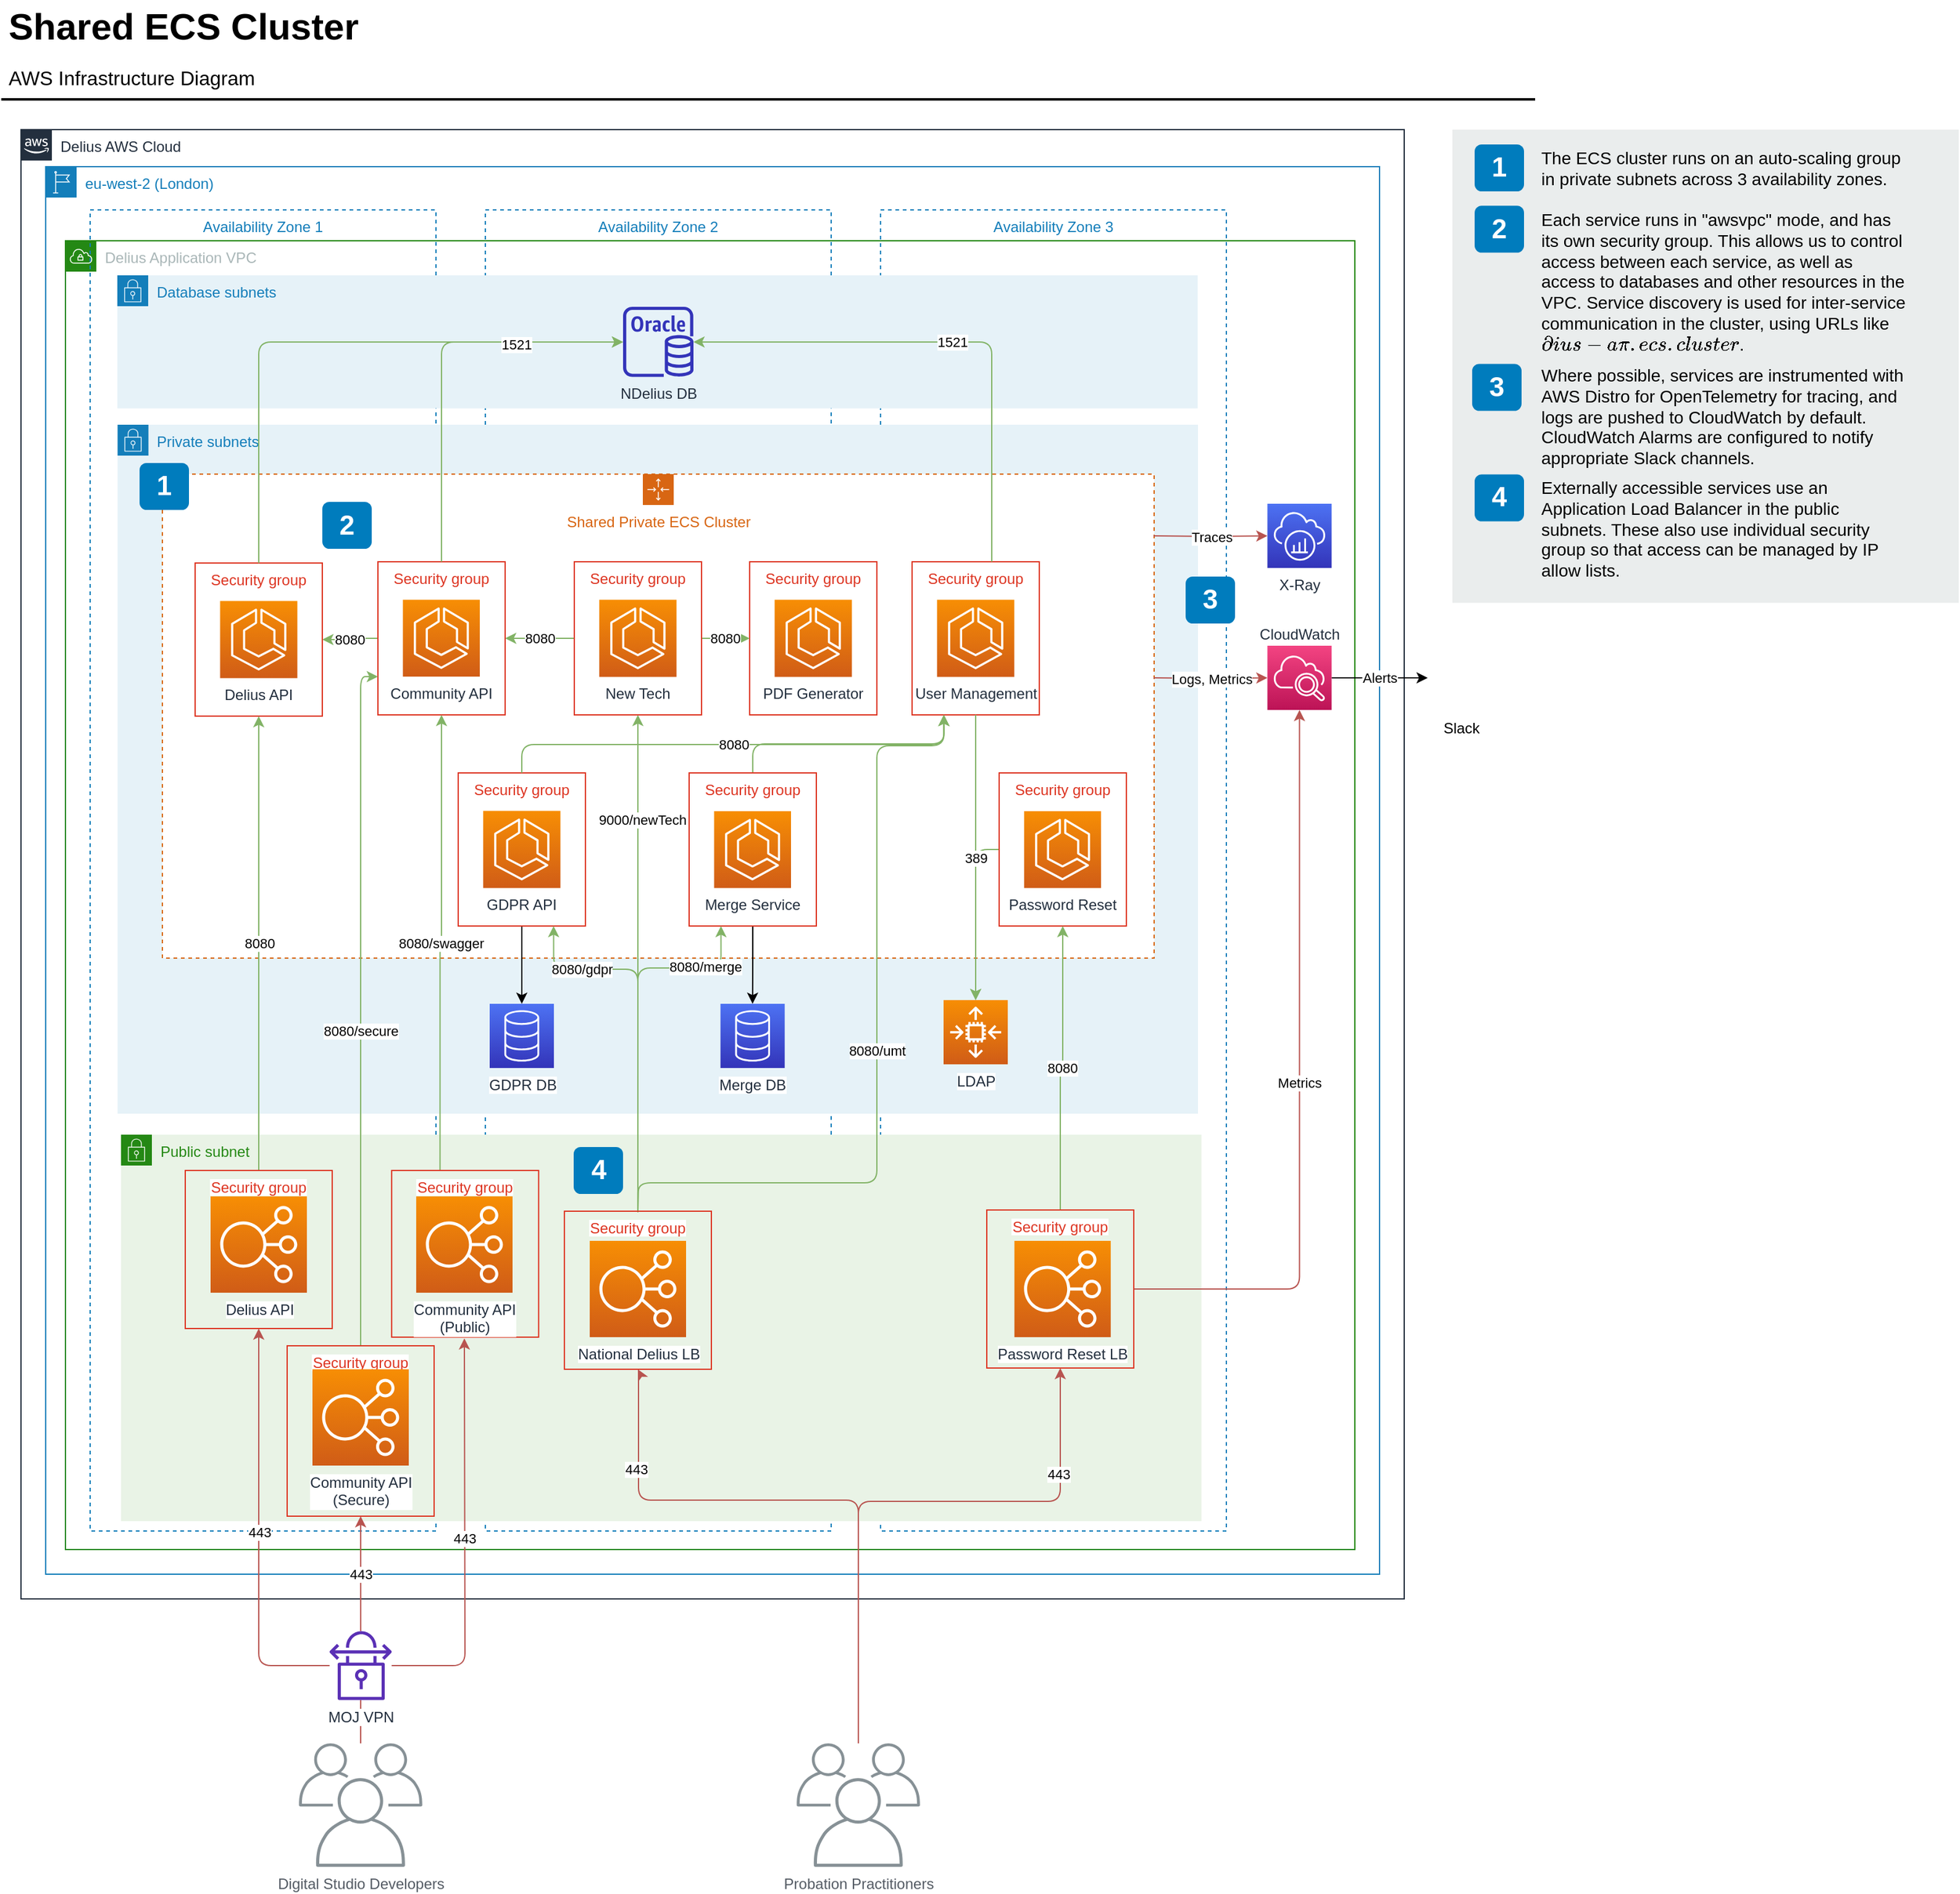 <mxfile version="14.5.1" type="device"><diagram id="Ht1M8jgEwFfnCIfOTk4-" name="Page-1"><mxGraphModel dx="1892" dy="1344" grid="0" gridSize="10" guides="1" tooltips="1" connect="1" arrows="1" fold="1" page="1" pageScale="1" pageWidth="583" pageHeight="827" math="0" shadow="0"><root><mxCell id="0"/><mxCell id="1" parent="0"/><mxCell id="6F2aG2OLBFy_lKgJzYoG-49" value="Delius AWS Cloud" style="points=[[0,0],[0.25,0],[0.5,0],[0.75,0],[1,0],[1,0.25],[1,0.5],[1,0.75],[1,1],[0.75,1],[0.5,1],[0.25,1],[0,1],[0,0.75],[0,0.5],[0,0.25]];outlineConnect=0;gradientColor=none;html=1;whiteSpace=wrap;fontSize=12;fontStyle=0;shape=mxgraph.aws4.group;grIcon=mxgraph.aws4.group_aws_cloud_alt;strokeColor=#232F3E;fillColor=none;verticalAlign=top;align=left;spacingLeft=30;fontColor=#232F3E;dashed=0;" parent="1" vertex="1"><mxGeometry x="24" y="170" width="1120" height="1190" as="geometry"/></mxCell><mxCell id="6F2aG2OLBFy_lKgJzYoG-50" value="eu-west-2 (London)" style="points=[[0,0],[0.25,0],[0.5,0],[0.75,0],[1,0],[1,0.25],[1,0.5],[1,0.75],[1,1],[0.75,1],[0.5,1],[0.25,1],[0,1],[0,0.75],[0,0.5],[0,0.25]];outlineConnect=0;gradientColor=none;html=1;whiteSpace=wrap;fontSize=12;fontStyle=0;shape=mxgraph.aws4.group;grIcon=mxgraph.aws4.group_region;strokeColor=#147EBA;fillColor=none;verticalAlign=top;align=left;spacingLeft=30;fontColor=#147EBA;dashed=0;" parent="1" vertex="1"><mxGeometry x="44" y="200" width="1080" height="1140" as="geometry"/></mxCell><mxCell id="nCc67xxCifUw63vxcodB-22" value="Availability Zone 2" style="fillColor=none;strokeColor=#147EBA;dashed=1;verticalAlign=top;fontStyle=0;fontColor=#147EBA;" parent="1" vertex="1"><mxGeometry x="400" y="235" width="280" height="1070" as="geometry"/></mxCell><mxCell id="nCc67xxCifUw63vxcodB-1" value="Delius Application VPC" style="points=[[0,0],[0.25,0],[0.5,0],[0.75,0],[1,0],[1,0.25],[1,0.5],[1,0.75],[1,1],[0.75,1],[0.5,1],[0.25,1],[0,1],[0,0.75],[0,0.5],[0,0.25]];outlineConnect=0;gradientColor=none;html=1;whiteSpace=wrap;fontSize=12;fontStyle=0;shape=mxgraph.aws4.group;grIcon=mxgraph.aws4.group_vpc;strokeColor=#248814;fillColor=none;verticalAlign=top;align=left;spacingLeft=30;fontColor=#AAB7B8;dashed=0;" parent="1" vertex="1"><mxGeometry x="60" y="260" width="1044" height="1060" as="geometry"/></mxCell><mxCell id="nCc67xxCifUw63vxcodB-23" value="Availability Zone 3" style="fillColor=none;strokeColor=#147EBA;dashed=1;verticalAlign=top;fontStyle=0;fontColor=#147EBA;" parent="1" vertex="1"><mxGeometry x="720" y="235" width="280" height="1070" as="geometry"/></mxCell><mxCell id="nCc67xxCifUw63vxcodB-21" value="Availability Zone 1" style="fillColor=none;strokeColor=#147EBA;dashed=1;verticalAlign=top;fontStyle=0;fontColor=#147EBA;" parent="1" vertex="1"><mxGeometry x="80" y="235" width="280" height="1070" as="geometry"/></mxCell><mxCell id="nCc67xxCifUw63vxcodB-50" value="Public subnet" style="points=[[0,0],[0.25,0],[0.5,0],[0.75,0],[1,0],[1,0.25],[1,0.5],[1,0.75],[1,1],[0.75,1],[0.5,1],[0.25,1],[0,1],[0,0.75],[0,0.5],[0,0.25]];outlineConnect=0;gradientColor=none;html=1;whiteSpace=wrap;fontSize=12;fontStyle=0;shape=mxgraph.aws4.group;grIcon=mxgraph.aws4.group_security_group;grStroke=0;strokeColor=#248814;fillColor=#E9F3E6;verticalAlign=top;align=left;spacingLeft=30;fontColor=#248814;dashed=0;" parent="1" vertex="1"><mxGeometry x="105" y="984" width="874.79" height="313" as="geometry"/></mxCell><mxCell id="-QjtrjUzRDEMRZ5MF8oH-47" value="Shared ECS Cluster" style="text;html=1;resizable=0;points=[];autosize=1;align=left;verticalAlign=top;spacingTop=-4;fontSize=30;fontStyle=1" parent="1" vertex="1"><mxGeometry x="12" y="65.5" width="293" height="36" as="geometry"/></mxCell><mxCell id="-QjtrjUzRDEMRZ5MF8oH-48" value="AWS Infrastructure Diagram" style="text;html=1;resizable=0;points=[];autosize=1;align=left;verticalAlign=top;spacingTop=-4;fontSize=16" parent="1" vertex="1"><mxGeometry x="12" y="115.5" width="210" height="20" as="geometry"/></mxCell><mxCell id="SCVMTBWpLvtzJIhz15lM-1" value="" style="line;strokeWidth=2;html=1;fontSize=14;" parent="1" vertex="1"><mxGeometry x="8" y="140.5" width="1242" height="10" as="geometry"/></mxCell><mxCell id="6F2aG2OLBFy_lKgJzYoG-135" style="edgeStyle=orthogonalEdgeStyle;rounded=0;orthogonalLoop=1;jettySize=auto;html=1;" parent="1" edge="1"><mxGeometry relative="1" as="geometry"><mxPoint x="230.0" y="370.034" as="sourcePoint"/></mxGeometry></mxCell><mxCell id="nCc67xxCifUw63vxcodB-24" value="Private subnets" style="points=[[0,0],[0.25,0],[0.5,0],[0.75,0],[1,0],[1,0.25],[1,0.5],[1,0.75],[1,1],[0.75,1],[0.5,1],[0.25,1],[0,1],[0,0.75],[0,0.5],[0,0.25]];outlineConnect=0;gradientColor=none;html=1;whiteSpace=wrap;fontSize=12;fontStyle=0;shape=mxgraph.aws4.group;grIcon=mxgraph.aws4.group_security_group;grStroke=0;strokeColor=#147EBA;fillColor=#E6F2F8;verticalAlign=top;align=left;spacingLeft=30;fontColor=#147EBA;dashed=0;" parent="1" vertex="1"><mxGeometry x="102.21" y="409" width="874.79" height="558" as="geometry"/></mxCell><mxCell id="nCc67xxCifUw63vxcodB-69" style="edgeStyle=orthogonalEdgeStyle;rounded=1;orthogonalLoop=1;jettySize=auto;html=1;fillColor=#f5f5f5;strokeColor=#666666;" parent="1" edge="1"><mxGeometry relative="1" as="geometry"><Array as="points"><mxPoint x="304" y="670"/><mxPoint x="359" y="670"/></Array><mxPoint x="359" y="632.94" as="targetPoint"/></mxGeometry></mxCell><mxCell id="nCc67xxCifUw63vxcodB-71" style="edgeStyle=orthogonalEdgeStyle;rounded=1;orthogonalLoop=1;jettySize=auto;html=1;fillColor=#f5f5f5;strokeColor=#666666;" parent="1" edge="1"><mxGeometry relative="1" as="geometry"><Array as="points"><mxPoint x="304" y="670"/><mxPoint x="257" y="670"/></Array><mxPoint x="257" y="633.07" as="targetPoint"/></mxGeometry></mxCell><mxCell id="nCc67xxCifUw63vxcodB-97" style="edgeStyle=orthogonalEdgeStyle;rounded=1;orthogonalLoop=1;jettySize=auto;html=1;fillColor=#f5f5f5;strokeColor=#666666;" parent="1" edge="1"><mxGeometry relative="1" as="geometry"><Array as="points"><mxPoint x="550.79" y="640"/><mxPoint x="605.79" y="640"/></Array><mxPoint x="605.75" y="613.93" as="targetPoint"/></mxGeometry></mxCell><mxCell id="nCc67xxCifUw63vxcodB-98" style="edgeStyle=orthogonalEdgeStyle;rounded=1;orthogonalLoop=1;jettySize=auto;html=1;fillColor=#f5f5f5;strokeColor=#666666;" parent="1" edge="1"><mxGeometry relative="1" as="geometry"><Array as="points"><mxPoint x="550.79" y="640"/><mxPoint x="503.79" y="640"/></Array><mxPoint x="503.75" y="614.06" as="targetPoint"/></mxGeometry></mxCell><mxCell id="nCc67xxCifUw63vxcodB-103" style="edgeStyle=orthogonalEdgeStyle;rounded=1;orthogonalLoop=1;jettySize=auto;html=1;endArrow=classic;endFill=1;fillColor=#f5f5f5;strokeColor=#666666;" parent="1" edge="1"><mxGeometry relative="1" as="geometry"><mxPoint x="552.25" y="874.25" as="sourcePoint"/></mxGeometry></mxCell><mxCell id="MSyrZ4Li3kNyaLUh40iw-136" value="Alerts" style="edgeStyle=orthogonalEdgeStyle;rounded=1;orthogonalLoop=1;jettySize=auto;html=1;endArrow=classic;endFill=1;" edge="1" parent="1" source="nCc67xxCifUw63vxcodB-184" target="MSyrZ4Li3kNyaLUh40iw-133"><mxGeometry relative="1" as="geometry"/></mxCell><mxCell id="nCc67xxCifUw63vxcodB-184" value="CloudWatch" style="outlineConnect=0;fontColor=#232F3E;gradientColor=#F34482;gradientDirection=north;fillColor=#BC1356;strokeColor=#ffffff;dashed=0;verticalLabelPosition=top;verticalAlign=bottom;align=center;html=1;fontSize=12;fontStyle=0;aspect=fixed;shape=mxgraph.aws4.resourceIcon;resIcon=mxgraph.aws4.cloudwatch_2;labelBackgroundColor=none;labelPosition=center;" parent="1" vertex="1"><mxGeometry x="1033.21" y="588" width="52" height="52" as="geometry"/></mxCell><mxCell id="MSyrZ4Li3kNyaLUh40iw-4" value="X-Ray" style="points=[[0,0,0],[0.25,0,0],[0.5,0,0],[0.75,0,0],[1,0,0],[0,1,0],[0.25,1,0],[0.5,1,0],[0.75,1,0],[1,1,0],[0,0.25,0],[0,0.5,0],[0,0.75,0],[1,0.25,0],[1,0.5,0],[1,0.75,0]];outlineConnect=0;fontColor=#232F3E;gradientColor=#4D72F3;gradientDirection=north;fillColor=#3334B9;strokeColor=#ffffff;dashed=0;verticalLabelPosition=bottom;verticalAlign=top;align=center;html=1;fontSize=12;fontStyle=0;aspect=fixed;shape=mxgraph.aws4.resourceIcon;resIcon=mxgraph.aws4.xray;" vertex="1" parent="1"><mxGeometry x="1033.21" y="473" width="52" height="52" as="geometry"/></mxCell><mxCell id="MSyrZ4Li3kNyaLUh40iw-36" value="Database subnets" style="points=[[0,0],[0.25,0],[0.5,0],[0.75,0],[1,0],[1,0.25],[1,0.5],[1,0.75],[1,1],[0.75,1],[0.5,1],[0.25,1],[0,1],[0,0.75],[0,0.5],[0,0.25]];outlineConnect=0;gradientColor=none;html=1;whiteSpace=wrap;fontSize=12;fontStyle=0;shape=mxgraph.aws4.group;grIcon=mxgraph.aws4.group_security_group;grStroke=0;strokeColor=#147EBA;fillColor=#E6F2F8;verticalAlign=top;align=left;spacingLeft=30;fontColor=#147EBA;dashed=0;" vertex="1" parent="1"><mxGeometry x="101.997" y="288" width="874.79" height="107.73" as="geometry"/></mxCell><mxCell id="MSyrZ4Li3kNyaLUh40iw-37" value="NDelius DB" style="outlineConnect=0;fontColor=#232F3E;gradientColor=none;fillColor=#3334B9;strokeColor=none;dashed=0;verticalLabelPosition=bottom;verticalAlign=top;align=center;html=1;fontSize=12;fontStyle=0;aspect=fixed;pointerEvents=1;shape=mxgraph.aws4.rds_oracle_instance;" vertex="1" parent="1"><mxGeometry x="511.5" y="313.37" width="57" height="57" as="geometry"/></mxCell><mxCell id="nCc67xxCifUw63vxcodB-25" value="Shared Private ECS Cluster" style="points=[[0,0],[0.25,0],[0.5,0],[0.75,0],[1,0],[1,0.25],[1,0.5],[1,0.75],[1,1],[0.75,1],[0.5,1],[0.25,1],[0,1],[0,0.75],[0,0.5],[0,0.25]];outlineConnect=0;gradientColor=none;html=1;whiteSpace=wrap;fontSize=12;fontStyle=0;shape=mxgraph.aws4.groupCenter;grIcon=mxgraph.aws4.group_auto_scaling_group;grStroke=1;strokeColor=#D86613;verticalAlign=top;align=center;fontColor=#D86613;dashed=1;spacingTop=25;labelBackgroundColor=#ffffff;labelBorderColor=none;" parent="1" vertex="1"><mxGeometry x="138.5" y="449" width="803" height="392" as="geometry"/></mxCell><mxCell id="MSyrZ4Li3kNyaLUh40iw-15" value="" style="group" vertex="1" connectable="0" parent="1"><mxGeometry x="613.997" y="520" width="103" height="124" as="geometry"/></mxCell><mxCell id="MSyrZ4Li3kNyaLUh40iw-16" value="Security group" style="fillColor=none;strokeColor=#DD3522;verticalAlign=top;fontStyle=0;fontColor=#DD3522;labelBackgroundColor=#ffffff;" vertex="1" parent="MSyrZ4Li3kNyaLUh40iw-15"><mxGeometry width="103" height="124" as="geometry"/></mxCell><mxCell id="MSyrZ4Li3kNyaLUh40iw-17" value="PDF Generator" style="points=[[0,0,0],[0.25,0,0],[0.5,0,0],[0.75,0,0],[1,0,0],[0,1,0],[0.25,1,0],[0.5,1,0],[0.75,1,0],[1,1,0],[0,0.25,0],[0,0.5,0],[0,0.75,0],[1,0.25,0],[1,0.5,0],[1,0.75,0]];outlineConnect=0;fontColor=#232F3E;gradientColor=#F78E04;gradientDirection=north;fillColor=#D05C17;strokeColor=#ffffff;dashed=0;verticalLabelPosition=bottom;verticalAlign=top;align=center;html=1;fontSize=12;fontStyle=0;aspect=fixed;shape=mxgraph.aws4.resourceIcon;resIcon=mxgraph.aws4.ecs;labelBackgroundColor=#ffffff;" vertex="1" parent="MSyrZ4Li3kNyaLUh40iw-15"><mxGeometry x="20.218" y="30.719" width="62.556" height="62.556" as="geometry"/></mxCell><mxCell id="MSyrZ4Li3kNyaLUh40iw-25" value="8080" style="edgeStyle=orthogonalEdgeStyle;rounded=0;orthogonalLoop=1;jettySize=auto;html=1;fillColor=#d5e8d4;strokeColor=#82b366;" edge="1" parent="1" source="MSyrZ4Li3kNyaLUh40iw-21" target="x39IFyjtQrDPVaezWX8S-39"><mxGeometry x="138.11" y="439" as="geometry"/></mxCell><mxCell id="MSyrZ4Li3kNyaLUh40iw-47" value="8080" style="edgeStyle=orthogonalEdgeStyle;rounded=1;orthogonalLoop=1;jettySize=auto;html=1;entryX=1;entryY=0.5;entryDx=0;entryDy=0;fillColor=#d5e8d4;strokeColor=#82b366;" edge="1" parent="1" source="MSyrZ4Li3kNyaLUh40iw-13" target="MSyrZ4Li3kNyaLUh40iw-21"><mxGeometry x="138.11" y="439" as="geometry"/></mxCell><mxCell id="MSyrZ4Li3kNyaLUh40iw-31" value="" style="group" vertex="1" connectable="0" parent="1"><mxGeometry x="745.5" y="520" width="103" height="124" as="geometry"/></mxCell><mxCell id="MSyrZ4Li3kNyaLUh40iw-32" value="Security group" style="fillColor=none;strokeColor=#DD3522;verticalAlign=top;fontStyle=0;fontColor=#DD3522;labelBackgroundColor=#ffffff;" vertex="1" parent="MSyrZ4Li3kNyaLUh40iw-31"><mxGeometry width="103" height="124" as="geometry"/></mxCell><mxCell id="MSyrZ4Li3kNyaLUh40iw-33" value="User Management" style="points=[[0,0,0],[0.25,0,0],[0.5,0,0],[0.75,0,0],[1,0,0],[0,1,0],[0.25,1,0],[0.5,1,0],[0.75,1,0],[1,1,0],[0,0.25,0],[0,0.5,0],[0,0.75,0],[1,0.25,0],[1,0.5,0],[1,0.75,0]];outlineConnect=0;fontColor=#232F3E;gradientColor=#F78E04;gradientDirection=north;fillColor=#D05C17;strokeColor=#ffffff;dashed=0;verticalLabelPosition=bottom;verticalAlign=top;align=center;html=1;fontSize=12;fontStyle=0;aspect=fixed;shape=mxgraph.aws4.resourceIcon;resIcon=mxgraph.aws4.ecs;labelBackgroundColor=#ffffff;" vertex="1" parent="MSyrZ4Li3kNyaLUh40iw-31"><mxGeometry x="20.218" y="30.719" width="62.556" height="62.556" as="geometry"/></mxCell><mxCell id="MSyrZ4Li3kNyaLUh40iw-11" value="" style="group" vertex="1" connectable="0" parent="1"><mxGeometry x="164.997" y="521" width="103" height="124" as="geometry"/></mxCell><mxCell id="x39IFyjtQrDPVaezWX8S-39" value="Security group" style="fillColor=none;strokeColor=#DD3522;verticalAlign=top;fontStyle=0;fontColor=#DD3522;labelBackgroundColor=#ffffff;" parent="MSyrZ4Li3kNyaLUh40iw-11" vertex="1"><mxGeometry width="103" height="124" as="geometry"/></mxCell><mxCell id="x39IFyjtQrDPVaezWX8S-12" value="Delius API" style="points=[[0,0,0],[0.25,0,0],[0.5,0,0],[0.75,0,0],[1,0,0],[0,1,0],[0.25,1,0],[0.5,1,0],[0.75,1,0],[1,1,0],[0,0.25,0],[0,0.5,0],[0,0.75,0],[1,0.25,0],[1,0.5,0],[1,0.75,0]];outlineConnect=0;fontColor=#232F3E;gradientColor=#F78E04;gradientDirection=north;fillColor=#D05C17;strokeColor=#ffffff;dashed=0;verticalLabelPosition=bottom;verticalAlign=top;align=center;html=1;fontSize=12;fontStyle=0;aspect=fixed;shape=mxgraph.aws4.resourceIcon;resIcon=mxgraph.aws4.ecs;labelBackgroundColor=#ffffff;" parent="MSyrZ4Li3kNyaLUh40iw-11" vertex="1"><mxGeometry x="20.218" y="30.719" width="62.556" height="62.556" as="geometry"/></mxCell><mxCell id="MSyrZ4Li3kNyaLUh40iw-24" value="" style="group" vertex="1" connectable="0" parent="1"><mxGeometry x="312.997" y="520" width="103" height="124" as="geometry"/></mxCell><mxCell id="MSyrZ4Li3kNyaLUh40iw-21" value="Security group" style="fillColor=none;strokeColor=#DD3522;verticalAlign=top;fontStyle=0;fontColor=#DD3522;labelBackgroundColor=#ffffff;" vertex="1" parent="MSyrZ4Li3kNyaLUh40iw-24"><mxGeometry width="103" height="124" as="geometry"/></mxCell><mxCell id="MSyrZ4Li3kNyaLUh40iw-22" value="Community API" style="points=[[0,0,0],[0.25,0,0],[0.5,0,0],[0.75,0,0],[1,0,0],[0,1,0],[0.25,1,0],[0.5,1,0],[0.75,1,0],[1,1,0],[0,0.25,0],[0,0.5,0],[0,0.75,0],[1,0.25,0],[1,0.5,0],[1,0.75,0]];outlineConnect=0;fontColor=#232F3E;gradientColor=#F78E04;gradientDirection=north;fillColor=#D05C17;strokeColor=#ffffff;dashed=0;verticalLabelPosition=bottom;verticalAlign=top;align=center;html=1;fontSize=12;fontStyle=0;aspect=fixed;shape=mxgraph.aws4.resourceIcon;resIcon=mxgraph.aws4.ecs;labelBackgroundColor=#ffffff;" vertex="1" parent="MSyrZ4Li3kNyaLUh40iw-24"><mxGeometry x="20.22" y="30.72" width="62.28" height="62.28" as="geometry"/></mxCell><mxCell id="MSyrZ4Li3kNyaLUh40iw-66" style="edgeStyle=orthogonalEdgeStyle;rounded=1;orthogonalLoop=1;jettySize=auto;html=1;" edge="1" parent="1" source="MSyrZ4Li3kNyaLUh40iw-50" target="MSyrZ4Li3kNyaLUh40iw-65"><mxGeometry relative="1" as="geometry"/></mxCell><mxCell id="MSyrZ4Li3kNyaLUh40iw-50" value="Security group" style="fillColor=none;strokeColor=#DD3522;verticalAlign=top;fontStyle=0;fontColor=#DD3522;labelBackgroundColor=#ffffff;" vertex="1" parent="1"><mxGeometry x="378" y="691" width="103" height="124" as="geometry"/></mxCell><mxCell id="MSyrZ4Li3kNyaLUh40iw-51" value="GDPR API" style="points=[[0,0,0],[0.25,0,0],[0.5,0,0],[0.75,0,0],[1,0,0],[0,1,0],[0.25,1,0],[0.5,1,0],[0.75,1,0],[1,1,0],[0,0.25,0],[0,0.5,0],[0,0.75,0],[1,0.25,0],[1,0.5,0],[1,0.75,0]];outlineConnect=0;fontColor=#232F3E;gradientColor=#F78E04;gradientDirection=north;fillColor=#D05C17;strokeColor=#ffffff;dashed=0;verticalLabelPosition=bottom;verticalAlign=top;align=center;html=1;fontSize=12;fontStyle=0;aspect=fixed;shape=mxgraph.aws4.resourceIcon;resIcon=mxgraph.aws4.ecs;labelBackgroundColor=#ffffff;" vertex="1" parent="1"><mxGeometry x="398.218" y="721.719" width="62.556" height="62.556" as="geometry"/></mxCell><mxCell id="MSyrZ4Li3kNyaLUh40iw-56" style="edgeStyle=orthogonalEdgeStyle;rounded=1;orthogonalLoop=1;jettySize=auto;html=1;fillColor=#d5e8d4;strokeColor=#82b366;exitX=0.5;exitY=0;exitDx=0;exitDy=0;entryX=0.25;entryY=1;entryDx=0;entryDy=0;" edge="1" parent="1" source="MSyrZ4Li3kNyaLUh40iw-52" target="MSyrZ4Li3kNyaLUh40iw-32"><mxGeometry relative="1" as="geometry"/></mxCell><mxCell id="MSyrZ4Li3kNyaLUh40iw-64" style="edgeStyle=orthogonalEdgeStyle;rounded=1;orthogonalLoop=1;jettySize=auto;html=1;entryX=0.5;entryY=0;entryDx=0;entryDy=0;entryPerimeter=0;" edge="1" parent="1" source="MSyrZ4Li3kNyaLUh40iw-52" target="MSyrZ4Li3kNyaLUh40iw-63"><mxGeometry relative="1" as="geometry"/></mxCell><mxCell id="MSyrZ4Li3kNyaLUh40iw-52" value="Security group" style="fillColor=none;strokeColor=#DD3522;verticalAlign=top;fontStyle=0;fontColor=#DD3522;labelBackgroundColor=#ffffff;" vertex="1" parent="1"><mxGeometry x="565" y="691" width="103" height="124" as="geometry"/></mxCell><mxCell id="MSyrZ4Li3kNyaLUh40iw-53" value="Merge Service" style="points=[[0,0,0],[0.25,0,0],[0.5,0,0],[0.75,0,0],[1,0,0],[0,1,0],[0.25,1,0],[0.5,1,0],[0.75,1,0],[1,1,0],[0,0.25,0],[0,0.5,0],[0,0.75,0],[1,0.25,0],[1,0.5,0],[1,0.75,0]];outlineConnect=0;fontColor=#232F3E;gradientColor=#F78E04;gradientDirection=north;fillColor=#D05C17;strokeColor=#ffffff;dashed=0;verticalLabelPosition=bottom;verticalAlign=top;align=center;html=1;fontSize=12;fontStyle=0;aspect=fixed;shape=mxgraph.aws4.resourceIcon;resIcon=mxgraph.aws4.ecs;labelBackgroundColor=#ffffff;" vertex="1" parent="1"><mxGeometry x="585.22" y="722" width="62.27" height="62.27" as="geometry"/></mxCell><mxCell id="MSyrZ4Li3kNyaLUh40iw-84" style="edgeStyle=orthogonalEdgeStyle;rounded=1;orthogonalLoop=1;jettySize=auto;html=1;entryX=0.5;entryY=0;entryDx=0;entryDy=0;entryPerimeter=0;exitX=0;exitY=0.5;exitDx=0;exitDy=0;fillColor=#d5e8d4;strokeColor=#82b366;" edge="1" parent="1" source="MSyrZ4Li3kNyaLUh40iw-54" target="MSyrZ4Li3kNyaLUh40iw-59"><mxGeometry relative="1" as="geometry"><Array as="points"><mxPoint x="797" y="753"/></Array></mxGeometry></mxCell><mxCell id="MSyrZ4Li3kNyaLUh40iw-54" value="Security group" style="fillColor=none;strokeColor=#DD3522;verticalAlign=top;fontStyle=0;fontColor=#DD3522;labelBackgroundColor=#ffffff;" vertex="1" parent="1"><mxGeometry x="816" y="691" width="103" height="124" as="geometry"/></mxCell><mxCell id="MSyrZ4Li3kNyaLUh40iw-55" value="Password Reset" style="points=[[0,0,0],[0.25,0,0],[0.5,0,0],[0.75,0,0],[1,0,0],[0,1,0],[0.25,1,0],[0.5,1,0],[0.75,1,0],[1,1,0],[0,0.25,0],[0,0.5,0],[0,0.75,0],[1,0.25,0],[1,0.5,0],[1,0.75,0]];outlineConnect=0;fontColor=#232F3E;gradientColor=#F78E04;gradientDirection=north;fillColor=#D05C17;strokeColor=#ffffff;dashed=0;verticalLabelPosition=bottom;verticalAlign=top;align=center;html=1;fontSize=12;fontStyle=0;aspect=fixed;shape=mxgraph.aws4.resourceIcon;resIcon=mxgraph.aws4.ecs;labelBackgroundColor=#ffffff;" vertex="1" parent="1"><mxGeometry x="836.22" y="722" width="62.27" height="62.27" as="geometry"/></mxCell><mxCell id="MSyrZ4Li3kNyaLUh40iw-27" value="8080" style="edgeStyle=orthogonalEdgeStyle;rounded=0;orthogonalLoop=1;jettySize=auto;html=1;entryX=0;entryY=0.5;entryDx=0;entryDy=0;fillColor=#d5e8d4;strokeColor=#82b366;" edge="1" parent="1" source="MSyrZ4Li3kNyaLUh40iw-13" target="MSyrZ4Li3kNyaLUh40iw-16"><mxGeometry x="138.11" y="439" as="geometry"/></mxCell><mxCell id="MSyrZ4Li3kNyaLUh40iw-49" value="1521" style="edgeStyle=orthogonalEdgeStyle;rounded=1;orthogonalLoop=1;jettySize=auto;html=1;fillColor=#d5e8d4;strokeColor=#82b366;" edge="1" parent="1" source="MSyrZ4Li3kNyaLUh40iw-32" target="MSyrZ4Li3kNyaLUh40iw-37"><mxGeometry relative="1" as="geometry"><Array as="points"><mxPoint x="810" y="342"/></Array></mxGeometry></mxCell><mxCell id="MSyrZ4Li3kNyaLUh40iw-44" style="edgeStyle=orthogonalEdgeStyle;rounded=1;orthogonalLoop=1;jettySize=auto;html=1;fillColor=#d5e8d4;strokeColor=#82b366;" edge="1" parent="1" source="MSyrZ4Li3kNyaLUh40iw-21" target="MSyrZ4Li3kNyaLUh40iw-37"><mxGeometry relative="1" as="geometry"><Array as="points"><mxPoint x="365" y="342"/></Array></mxGeometry></mxCell><mxCell id="MSyrZ4Li3kNyaLUh40iw-45" style="edgeStyle=orthogonalEdgeStyle;rounded=1;orthogonalLoop=1;jettySize=auto;html=1;fillColor=#d5e8d4;strokeColor=#82b366;" edge="1" parent="1" source="x39IFyjtQrDPVaezWX8S-39" target="MSyrZ4Li3kNyaLUh40iw-37"><mxGeometry relative="1" as="geometry"><Array as="points"><mxPoint x="217" y="342"/></Array></mxGeometry></mxCell><mxCell id="MSyrZ4Li3kNyaLUh40iw-46" value="1521" style="edgeLabel;html=1;align=center;verticalAlign=middle;resizable=0;points=[];" vertex="1" connectable="0" parent="MSyrZ4Li3kNyaLUh40iw-45"><mxGeometry x="0.633" y="-2" relative="1" as="geometry"><mxPoint as="offset"/></mxGeometry></mxCell><mxCell id="MSyrZ4Li3kNyaLUh40iw-59" value="LDAP" style="points=[[0,0,0],[0.25,0,0],[0.5,0,0],[0.75,0,0],[1,0,0],[0,1,0],[0.25,1,0],[0.5,1,0],[0.75,1,0],[1,1,0],[0,0.25,0],[0,0.5,0],[0,0.75,0],[1,0.25,0],[1,0.5,0],[1,0.75,0]];outlineConnect=0;fontColor=#232F3E;gradientColor=#F78E04;gradientDirection=north;fillColor=#D05C17;strokeColor=#ffffff;dashed=0;verticalLabelPosition=bottom;verticalAlign=top;align=center;html=1;fontSize=12;fontStyle=0;aspect=fixed;shape=mxgraph.aws4.resourceIcon;resIcon=mxgraph.aws4.auto_scaling2;labelBackgroundColor=#ffffff;" vertex="1" parent="1"><mxGeometry x="771" y="875" width="52" height="52" as="geometry"/></mxCell><mxCell id="MSyrZ4Li3kNyaLUh40iw-60" value="389" style="edgeStyle=orthogonalEdgeStyle;rounded=1;orthogonalLoop=1;jettySize=auto;html=1;fillColor=#d5e8d4;strokeColor=#82b366;" edge="1" parent="1" source="MSyrZ4Li3kNyaLUh40iw-32" target="MSyrZ4Li3kNyaLUh40iw-59"><mxGeometry relative="1" as="geometry"/></mxCell><mxCell id="MSyrZ4Li3kNyaLUh40iw-57" value="8080" style="edgeStyle=orthogonalEdgeStyle;rounded=1;orthogonalLoop=1;jettySize=auto;html=1;entryX=0.25;entryY=1;entryDx=0;entryDy=0;fillColor=#d5e8d4;strokeColor=#82b366;exitX=0.5;exitY=0;exitDx=0;exitDy=0;" edge="1" parent="1" source="MSyrZ4Li3kNyaLUh40iw-50" target="MSyrZ4Li3kNyaLUh40iw-32"><mxGeometry relative="1" as="geometry"><Array as="points"><mxPoint x="430" y="668"/><mxPoint x="771" y="668"/></Array></mxGeometry></mxCell><mxCell id="MSyrZ4Li3kNyaLUh40iw-63" value="Merge DB" style="points=[[0,0,0],[0.25,0,0],[0.5,0,0],[0.75,0,0],[1,0,0],[0,1,0],[0.25,1,0],[0.5,1,0],[0.75,1,0],[1,1,0],[0,0.25,0],[0,0.5,0],[0,0.75,0],[1,0.25,0],[1,0.5,0],[1,0.75,0]];outlineConnect=0;fontColor=#232F3E;gradientColor=#4D72F3;gradientDirection=north;fillColor=#3334B9;strokeColor=#ffffff;dashed=0;verticalLabelPosition=bottom;verticalAlign=top;align=center;html=1;fontSize=12;fontStyle=0;aspect=fixed;shape=mxgraph.aws4.resourceIcon;resIcon=mxgraph.aws4.database;labelBackgroundColor=#ffffff;" vertex="1" parent="1"><mxGeometry x="590.36" y="878" width="52" height="52" as="geometry"/></mxCell><mxCell id="MSyrZ4Li3kNyaLUh40iw-65" value="GDPR DB" style="points=[[0,0,0],[0.25,0,0],[0.5,0,0],[0.75,0,0],[1,0,0],[0,1,0],[0.25,1,0],[0.5,1,0],[0.75,1,0],[1,1,0],[0,0.25,0],[0,0.5,0],[0,0.75,0],[1,0.25,0],[1,0.5,0],[1,0.75,0]];outlineConnect=0;fontColor=#232F3E;gradientColor=#4D72F3;gradientDirection=north;fillColor=#3334B9;strokeColor=#ffffff;dashed=0;verticalLabelPosition=bottom;verticalAlign=top;align=center;html=1;fontSize=12;fontStyle=0;aspect=fixed;shape=mxgraph.aws4.resourceIcon;resIcon=mxgraph.aws4.database;labelBackgroundColor=#ffffff;" vertex="1" parent="1"><mxGeometry x="403.5" y="878" width="52" height="52" as="geometry"/></mxCell><mxCell id="MSyrZ4Li3kNyaLUh40iw-96" style="edgeStyle=orthogonalEdgeStyle;rounded=1;orthogonalLoop=1;jettySize=auto;html=1;entryX=0.5;entryY=1;entryDx=0;entryDy=0;fillColor=#f8cecc;strokeColor=#b85450;" edge="1" parent="1" source="MSyrZ4Li3kNyaLUh40iw-71" target="MSyrZ4Li3kNyaLUh40iw-114"><mxGeometry relative="1" as="geometry"><Array as="points"><mxPoint x="702" y="1281"/><mxPoint x="866" y="1281"/></Array></mxGeometry></mxCell><mxCell id="MSyrZ4Li3kNyaLUh40iw-98" value="443" style="edgeLabel;html=1;align=center;verticalAlign=middle;resizable=0;points=[];" vertex="1" connectable="0" parent="MSyrZ4Li3kNyaLUh40iw-96"><mxGeometry x="0.633" y="2" relative="1" as="geometry"><mxPoint as="offset"/></mxGeometry></mxCell><mxCell id="MSyrZ4Li3kNyaLUh40iw-71" value="Probation Practitioners" style="outlineConnect=0;gradientColor=none;fontColor=#545B64;strokeColor=none;fillColor=#879196;dashed=0;verticalLabelPosition=bottom;verticalAlign=top;align=center;html=1;fontSize=12;fontStyle=0;aspect=fixed;shape=mxgraph.aws4.illustration_users;pointerEvents=1;labelBackgroundColor=#ffffff;" vertex="1" parent="1"><mxGeometry x="652" y="1477" width="100" height="100" as="geometry"/></mxCell><mxCell id="MSyrZ4Li3kNyaLUh40iw-74" value="8080" style="edgeStyle=orthogonalEdgeStyle;rounded=1;orthogonalLoop=1;jettySize=auto;html=1;fillColor=#d5e8d4;strokeColor=#82b366;exitX=0.5;exitY=0;exitDx=0;exitDy=0;" edge="1" parent="1" source="MSyrZ4Li3kNyaLUh40iw-118" target="x39IFyjtQrDPVaezWX8S-39"><mxGeometry relative="1" as="geometry"/></mxCell><mxCell id="MSyrZ4Li3kNyaLUh40iw-76" value="8080/secure" style="edgeStyle=orthogonalEdgeStyle;rounded=1;orthogonalLoop=1;jettySize=auto;html=1;entryX=0;entryY=0.75;entryDx=0;entryDy=0;exitX=0.5;exitY=0;exitDx=0;exitDy=0;exitPerimeter=0;fillColor=#d5e8d4;strokeColor=#82b366;" edge="1" parent="1" source="MSyrZ4Li3kNyaLUh40iw-117" target="MSyrZ4Li3kNyaLUh40iw-21"><mxGeometry x="-0.086" relative="1" as="geometry"><Array as="points"><mxPoint x="299" y="613"/></Array><mxPoint y="-1" as="offset"/></mxGeometry></mxCell><mxCell id="MSyrZ4Li3kNyaLUh40iw-78" value="8080/swagger" style="edgeStyle=orthogonalEdgeStyle;rounded=1;orthogonalLoop=1;jettySize=auto;html=1;entryX=0.5;entryY=1;entryDx=0;entryDy=0;exitX=0.329;exitY=-0.001;exitDx=0;exitDy=0;exitPerimeter=0;fillColor=#d5e8d4;strokeColor=#82b366;" edge="1" parent="1" source="MSyrZ4Li3kNyaLUh40iw-116" target="MSyrZ4Li3kNyaLUh40iw-21"><mxGeometry relative="1" as="geometry"/></mxCell><mxCell id="MSyrZ4Li3kNyaLUh40iw-80" style="edgeStyle=orthogonalEdgeStyle;rounded=1;orthogonalLoop=1;jettySize=auto;html=1;entryX=0.75;entryY=1;entryDx=0;entryDy=0;fillColor=#d5e8d4;strokeColor=#82b366;exitX=0.5;exitY=0;exitDx=0;exitDy=0;" edge="1" parent="1" source="MSyrZ4Li3kNyaLUh40iw-115" target="MSyrZ4Li3kNyaLUh40iw-50"><mxGeometry relative="1" as="geometry"><Array as="points"><mxPoint x="523" y="850"/><mxPoint x="455" y="850"/></Array></mxGeometry></mxCell><mxCell id="MSyrZ4Li3kNyaLUh40iw-88" value="8080/gdpr" style="edgeLabel;html=1;align=center;verticalAlign=middle;resizable=0;points=[];" vertex="1" connectable="0" parent="MSyrZ4Li3kNyaLUh40iw-80"><mxGeometry x="0.619" relative="1" as="geometry"><mxPoint as="offset"/></mxGeometry></mxCell><mxCell id="MSyrZ4Li3kNyaLUh40iw-81" style="edgeStyle=orthogonalEdgeStyle;rounded=1;orthogonalLoop=1;jettySize=auto;html=1;entryX=0.25;entryY=1;entryDx=0;entryDy=0;fillColor=#d5e8d4;strokeColor=#82b366;exitX=0.5;exitY=0;exitDx=0;exitDy=0;" edge="1" parent="1" source="MSyrZ4Li3kNyaLUh40iw-115" target="MSyrZ4Li3kNyaLUh40iw-52"><mxGeometry relative="1" as="geometry"><Array as="points"><mxPoint x="523" y="849"/><mxPoint x="591" y="849"/></Array></mxGeometry></mxCell><mxCell id="MSyrZ4Li3kNyaLUh40iw-87" value="8080/merge" style="edgeLabel;html=1;align=center;verticalAlign=middle;resizable=0;points=[];" vertex="1" connectable="0" parent="MSyrZ4Li3kNyaLUh40iw-81"><mxGeometry x="0.697" y="5" relative="1" as="geometry"><mxPoint x="-1.6" y="4" as="offset"/></mxGeometry></mxCell><mxCell id="MSyrZ4Li3kNyaLUh40iw-82" style="edgeStyle=orthogonalEdgeStyle;rounded=1;orthogonalLoop=1;jettySize=auto;html=1;entryX=0.5;entryY=1;entryDx=0;entryDy=0;fillColor=#d5e8d4;strokeColor=#82b366;exitX=0.5;exitY=0;exitDx=0;exitDy=0;" edge="1" parent="1" source="MSyrZ4Li3kNyaLUh40iw-115" target="MSyrZ4Li3kNyaLUh40iw-13"><mxGeometry relative="1" as="geometry"/></mxCell><mxCell id="MSyrZ4Li3kNyaLUh40iw-86" value="9000/newTech" style="edgeLabel;html=1;align=center;verticalAlign=middle;resizable=0;points=[];" vertex="1" connectable="0" parent="MSyrZ4Li3kNyaLUh40iw-82"><mxGeometry x="0.576" y="-3" relative="1" as="geometry"><mxPoint as="offset"/></mxGeometry></mxCell><mxCell id="MSyrZ4Li3kNyaLUh40iw-85" value="8080/umt" style="edgeStyle=orthogonalEdgeStyle;rounded=1;orthogonalLoop=1;jettySize=auto;html=1;entryX=0.25;entryY=1;entryDx=0;entryDy=0;fillColor=#d5e8d4;strokeColor=#82b366;exitX=0.5;exitY=0;exitDx=0;exitDy=0;" edge="1" parent="1" source="MSyrZ4Li3kNyaLUh40iw-115" target="MSyrZ4Li3kNyaLUh40iw-32"><mxGeometry relative="1" as="geometry"><Array as="points"><mxPoint x="524" y="1047"/><mxPoint x="524" y="1023"/><mxPoint x="717" y="1023"/><mxPoint x="717" y="669"/><mxPoint x="771" y="669"/></Array></mxGeometry></mxCell><mxCell id="MSyrZ4Li3kNyaLUh40iw-79" value="National Delius LB" style="points=[[0,0,0],[0.25,0,0],[0.5,0,0],[0.75,0,0],[1,0,0],[0,1,0],[0.25,1,0],[0.5,1,0],[0.75,1,0],[1,1,0],[0,0.25,0],[0,0.5,0],[0,0.75,0],[1,0.25,0],[1,0.5,0],[1,0.75,0]];outlineConnect=0;fontColor=#232F3E;gradientColor=#F78E04;gradientDirection=north;fillColor=#D05C17;strokeColor=#ffffff;dashed=0;verticalLabelPosition=bottom;verticalAlign=top;align=center;html=1;fontSize=12;fontStyle=0;aspect=fixed;shape=mxgraph.aws4.resourceIcon;resIcon=mxgraph.aws4.elastic_load_balancing;labelBackgroundColor=#ffffff;" vertex="1" parent="1"><mxGeometry x="484.5" y="1070" width="78" height="78" as="geometry"/></mxCell><mxCell id="MSyrZ4Li3kNyaLUh40iw-13" value="Security group" style="fillColor=none;strokeColor=#DD3522;verticalAlign=top;fontStyle=0;fontColor=#DD3522;labelBackgroundColor=#ffffff;" vertex="1" parent="1"><mxGeometry x="471.997" y="520" width="103" height="124" as="geometry"/></mxCell><mxCell id="MSyrZ4Li3kNyaLUh40iw-14" value="New Tech" style="points=[[0,0,0],[0.25,0,0],[0.5,0,0],[0.75,0,0],[1,0,0],[0,1,0],[0.25,1,0],[0.5,1,0],[0.75,1,0],[1,1,0],[0,0.25,0],[0,0.5,0],[0,0.75,0],[1,0.25,0],[1,0.5,0],[1,0.75,0]];outlineConnect=0;fontColor=#232F3E;gradientColor=#F78E04;gradientDirection=north;fillColor=#D05C17;strokeColor=#ffffff;dashed=0;verticalLabelPosition=bottom;verticalAlign=top;align=center;html=1;fontSize=12;fontStyle=0;aspect=fixed;shape=mxgraph.aws4.resourceIcon;resIcon=mxgraph.aws4.ecs;labelBackgroundColor=#ffffff;" vertex="1" parent="1"><mxGeometry x="492.215" y="550.719" width="62.556" height="62.556" as="geometry"/></mxCell><mxCell id="MSyrZ4Li3kNyaLUh40iw-90" value="8080" style="edgeStyle=orthogonalEdgeStyle;rounded=1;orthogonalLoop=1;jettySize=auto;html=1;entryX=0.5;entryY=1;entryDx=0;entryDy=0;fillColor=#d5e8d4;strokeColor=#82b366;exitX=0.5;exitY=0;exitDx=0;exitDy=0;" edge="1" parent="1" source="MSyrZ4Li3kNyaLUh40iw-114" target="MSyrZ4Li3kNyaLUh40iw-54"><mxGeometry relative="1" as="geometry"/></mxCell><mxCell id="MSyrZ4Li3kNyaLUh40iw-113" value="Metrics" style="edgeStyle=orthogonalEdgeStyle;rounded=1;orthogonalLoop=1;jettySize=auto;html=1;endArrow=classic;endFill=1;fillColor=#f8cecc;strokeColor=#b85450;exitX=1;exitY=0.5;exitDx=0;exitDy=0;" edge="1" parent="1" source="MSyrZ4Li3kNyaLUh40iw-114" target="nCc67xxCifUw63vxcodB-184"><mxGeometry relative="1" as="geometry"/></mxCell><mxCell id="MSyrZ4Li3kNyaLUh40iw-89" value="Password Reset LB" style="points=[[0,0,0],[0.25,0,0],[0.5,0,0],[0.75,0,0],[1,0,0],[0,1,0],[0.25,1,0],[0.5,1,0],[0.75,1,0],[1,1,0],[0,0.25,0],[0,0.5,0],[0,0.75,0],[1,0.25,0],[1,0.5,0],[1,0.75,0]];outlineConnect=0;fontColor=#232F3E;gradientColor=#F78E04;gradientDirection=north;fillColor=#D05C17;strokeColor=#ffffff;dashed=0;verticalLabelPosition=bottom;verticalAlign=top;align=center;html=1;fontSize=12;fontStyle=0;aspect=fixed;shape=mxgraph.aws4.resourceIcon;resIcon=mxgraph.aws4.elastic_load_balancing;labelBackgroundColor=#ffffff;" vertex="1" parent="1"><mxGeometry x="828.36" y="1070" width="78" height="78" as="geometry"/></mxCell><mxCell id="MSyrZ4Li3kNyaLUh40iw-106" style="edgeStyle=orthogonalEdgeStyle;rounded=1;orthogonalLoop=1;jettySize=auto;html=1;fillColor=#f8cecc;strokeColor=#b85450;endArrow=none;endFill=0;" edge="1" parent="1" source="MSyrZ4Li3kNyaLUh40iw-100" target="MSyrZ4Li3kNyaLUh40iw-104"><mxGeometry relative="1" as="geometry"/></mxCell><mxCell id="MSyrZ4Li3kNyaLUh40iw-100" value="Digital Studio Developers" style="outlineConnect=0;gradientColor=none;fontColor=#545B64;strokeColor=none;fillColor=#879196;dashed=0;verticalLabelPosition=bottom;verticalAlign=top;align=center;html=1;fontSize=12;fontStyle=0;aspect=fixed;shape=mxgraph.aws4.illustration_users;pointerEvents=1;labelBackgroundColor=#ffffff;" vertex="1" parent="1"><mxGeometry x="249" y="1477" width="100" height="100" as="geometry"/></mxCell><mxCell id="MSyrZ4Li3kNyaLUh40iw-107" value="443" style="edgeStyle=orthogonalEdgeStyle;rounded=1;orthogonalLoop=1;jettySize=auto;html=1;fillColor=#f8cecc;strokeColor=#b85450;" edge="1" parent="1" source="MSyrZ4Li3kNyaLUh40iw-104"><mxGeometry relative="1" as="geometry"><mxPoint x="324.13" y="1451" as="sourcePoint"/><mxPoint x="383" y="1149" as="targetPoint"/></mxGeometry></mxCell><mxCell id="MSyrZ4Li3kNyaLUh40iw-108" value="443" style="edgeStyle=orthogonalEdgeStyle;rounded=1;orthogonalLoop=1;jettySize=auto;html=1;fillColor=#f8cecc;strokeColor=#b85450;entryX=0.5;entryY=1;entryDx=0;entryDy=0;" edge="1" parent="1" source="MSyrZ4Li3kNyaLUh40iw-104" target="MSyrZ4Li3kNyaLUh40iw-117"><mxGeometry relative="1" as="geometry"/></mxCell><mxCell id="MSyrZ4Li3kNyaLUh40iw-109" value="443" style="edgeStyle=orthogonalEdgeStyle;rounded=1;orthogonalLoop=1;jettySize=auto;html=1;entryX=0.5;entryY=1;entryDx=0;entryDy=0;fillColor=#f8cecc;strokeColor=#b85450;" edge="1" parent="1" source="MSyrZ4Li3kNyaLUh40iw-104" target="MSyrZ4Li3kNyaLUh40iw-118"><mxGeometry relative="1" as="geometry"><Array as="points"><mxPoint x="217" y="1414"/></Array></mxGeometry></mxCell><mxCell id="MSyrZ4Li3kNyaLUh40iw-104" value="MOJ VPN" style="outlineConnect=0;fontColor=#232F3E;gradientColor=none;fillColor=#5A30B5;strokeColor=none;dashed=0;verticalLabelPosition=bottom;verticalAlign=top;align=center;html=1;fontSize=12;fontStyle=0;aspect=fixed;pointerEvents=1;shape=mxgraph.aws4.vpn_connection;labelBackgroundColor=#ffffff;" vertex="1" parent="1"><mxGeometry x="273.87" y="1386" width="50.26" height="56" as="geometry"/></mxCell><mxCell id="MSyrZ4Li3kNyaLUh40iw-111" value="Logs, Metrics" style="edgeStyle=orthogonalEdgeStyle;rounded=1;orthogonalLoop=1;jettySize=auto;html=1;endArrow=classic;endFill=1;fillColor=#f8cecc;strokeColor=#b85450;" edge="1" parent="1" target="nCc67xxCifUw63vxcodB-184"><mxGeometry relative="1" as="geometry"><mxPoint x="941" y="614" as="sourcePoint"/></mxGeometry></mxCell><mxCell id="MSyrZ4Li3kNyaLUh40iw-112" value="Traces" style="edgeStyle=orthogonalEdgeStyle;rounded=1;orthogonalLoop=1;jettySize=auto;html=1;entryX=0;entryY=0.5;entryDx=0;entryDy=0;entryPerimeter=0;endArrow=classic;endFill=1;fillColor=#f8cecc;strokeColor=#b85450;" edge="1" parent="1" target="MSyrZ4Li3kNyaLUh40iw-4"><mxGeometry relative="1" as="geometry"><mxPoint x="941" y="499" as="sourcePoint"/></mxGeometry></mxCell><mxCell id="MSyrZ4Li3kNyaLUh40iw-114" value="Security group" style="fillColor=none;strokeColor=#DD3522;verticalAlign=top;fontStyle=0;fontColor=#DD3522;labelBackgroundColor=#ffffff;" vertex="1" parent="1"><mxGeometry x="806" y="1045" width="119" height="128" as="geometry"/></mxCell><mxCell id="MSyrZ4Li3kNyaLUh40iw-115" value="Security group" style="fillColor=none;strokeColor=#DD3522;verticalAlign=top;fontStyle=0;fontColor=#DD3522;labelBackgroundColor=#ffffff;" vertex="1" parent="1"><mxGeometry x="463.99" y="1046" width="119" height="128" as="geometry"/></mxCell><mxCell id="MSyrZ4Li3kNyaLUh40iw-116" value="Security group" style="fillColor=none;strokeColor=#DD3522;verticalAlign=top;fontStyle=0;fontColor=#DD3522;labelBackgroundColor=#ffffff;" vertex="1" parent="1"><mxGeometry x="324.13" y="1013" width="119" height="135" as="geometry"/></mxCell><mxCell id="MSyrZ4Li3kNyaLUh40iw-118" value="Security group" style="fillColor=none;strokeColor=#DD3522;verticalAlign=top;fontStyle=0;fontColor=#DD3522;labelBackgroundColor=#ffffff;" vertex="1" parent="1"><mxGeometry x="157" y="1013" width="119" height="128" as="geometry"/></mxCell><mxCell id="MSyrZ4Li3kNyaLUh40iw-117" value="Security group" style="fillColor=none;strokeColor=#DD3522;verticalAlign=top;fontStyle=0;fontColor=#DD3522;labelBackgroundColor=#ffffff;" vertex="1" parent="1"><mxGeometry x="239.5" y="1155" width="119" height="138" as="geometry"/></mxCell><mxCell id="MSyrZ4Li3kNyaLUh40iw-75" value="Community API&lt;br&gt;(Secure)" style="points=[[0,0,0],[0.25,0,0],[0.5,0,0],[0.75,0,0],[1,0,0],[0,1,0],[0.25,1,0],[0.5,1,0],[0.75,1,0],[1,1,0],[0,0.25,0],[0,0.5,0],[0,0.75,0],[1,0.25,0],[1,0.5,0],[1,0.75,0]];outlineConnect=0;fontColor=#232F3E;gradientColor=#F78E04;gradientDirection=north;fillColor=#D05C17;strokeColor=#ffffff;dashed=0;verticalLabelPosition=bottom;verticalAlign=top;align=center;html=1;fontSize=12;fontStyle=0;aspect=fixed;shape=mxgraph.aws4.resourceIcon;resIcon=mxgraph.aws4.elastic_load_balancing;labelBackgroundColor=#ffffff;" vertex="1" parent="1"><mxGeometry x="260" y="1174" width="78" height="78" as="geometry"/></mxCell><mxCell id="MSyrZ4Li3kNyaLUh40iw-73" value="Delius API" style="points=[[0,0,0],[0.25,0,0],[0.5,0,0],[0.75,0,0],[1,0,0],[0,1,0],[0.25,1,0],[0.5,1,0],[0.75,1,0],[1,1,0],[0,0.25,0],[0,0.5,0],[0,0.75,0],[1,0.25,0],[1,0.5,0],[1,0.75,0]];outlineConnect=0;fontColor=#232F3E;gradientColor=#F78E04;gradientDirection=north;fillColor=#D05C17;strokeColor=#ffffff;dashed=0;verticalLabelPosition=bottom;verticalAlign=top;align=center;html=1;fontSize=12;fontStyle=0;aspect=fixed;shape=mxgraph.aws4.resourceIcon;resIcon=mxgraph.aws4.elastic_load_balancing;labelBackgroundColor=#ffffff;" vertex="1" parent="1"><mxGeometry x="177.5" y="1034" width="78" height="78" as="geometry"/></mxCell><mxCell id="MSyrZ4Li3kNyaLUh40iw-77" value="Community API&lt;br&gt;(Public)" style="points=[[0,0,0],[0.25,0,0],[0.5,0,0],[0.75,0,0],[1,0,0],[0,1,0],[0.25,1,0],[0.5,1,0],[0.75,1,0],[1,1,0],[0,0.25,0],[0,0.5,0],[0,0.75,0],[1,0.25,0],[1,0.5,0],[1,0.75,0]];outlineConnect=0;fontColor=#232F3E;gradientColor=#F78E04;gradientDirection=north;fillColor=#D05C17;strokeColor=#ffffff;dashed=0;verticalLabelPosition=bottom;verticalAlign=top;align=center;html=1;fontSize=12;fontStyle=0;aspect=fixed;shape=mxgraph.aws4.resourceIcon;resIcon=mxgraph.aws4.elastic_load_balancing;labelBackgroundColor=#ffffff;" vertex="1" parent="1"><mxGeometry x="344" y="1034" width="78" height="78" as="geometry"/></mxCell><mxCell id="MSyrZ4Li3kNyaLUh40iw-97" style="edgeStyle=orthogonalEdgeStyle;rounded=1;orthogonalLoop=1;jettySize=auto;html=1;fillColor=#f8cecc;strokeColor=#b85450;entryX=0.5;entryY=1;entryDx=0;entryDy=0;" edge="1" parent="1" source="MSyrZ4Li3kNyaLUh40iw-71" target="MSyrZ4Li3kNyaLUh40iw-115"><mxGeometry relative="1" as="geometry"><Array as="points"><mxPoint x="702" y="1280"/><mxPoint x="524" y="1280"/><mxPoint x="524" y="1175"/></Array></mxGeometry></mxCell><mxCell id="MSyrZ4Li3kNyaLUh40iw-99" value="443" style="edgeLabel;html=1;align=center;verticalAlign=middle;resizable=0;points=[];" vertex="1" connectable="0" parent="MSyrZ4Li3kNyaLUh40iw-97"><mxGeometry x="0.664" y="2" relative="1" as="geometry"><mxPoint as="offset"/></mxGeometry></mxCell><mxCell id="MSyrZ4Li3kNyaLUh40iw-121" value="" style="rounded=0;whiteSpace=wrap;html=1;fillColor=#EAEDED;fontSize=22;fontColor=#FFFFFF;strokeColor=none;labelBackgroundColor=none;" vertex="1" parent="1"><mxGeometry x="1183" y="170" width="410" height="383.25" as="geometry"/></mxCell><mxCell id="MSyrZ4Li3kNyaLUh40iw-122" value="1" style="rounded=1;whiteSpace=wrap;html=1;fillColor=#007CBD;strokeColor=none;fontColor=#FFFFFF;fontStyle=1;fontSize=22;labelBackgroundColor=none;" vertex="1" parent="1"><mxGeometry x="1201" y="182" width="40" height="38" as="geometry"/></mxCell><mxCell id="MSyrZ4Li3kNyaLUh40iw-123" value="2" style="rounded=1;whiteSpace=wrap;html=1;fillColor=#007CBD;strokeColor=none;fontColor=#FFFFFF;fontStyle=1;fontSize=22;labelBackgroundColor=none;" vertex="1" parent="1"><mxGeometry x="1201" y="231.62" width="40" height="38" as="geometry"/></mxCell><mxCell id="MSyrZ4Li3kNyaLUh40iw-124" value="3" style="rounded=1;whiteSpace=wrap;html=1;fillColor=#007CBD;strokeColor=none;fontColor=#FFFFFF;fontStyle=1;fontSize=22;labelBackgroundColor=none;" vertex="1" parent="1"><mxGeometry x="1199" y="359.75" width="40" height="38" as="geometry"/></mxCell><mxCell id="MSyrZ4Li3kNyaLUh40iw-125" value="4" style="rounded=1;whiteSpace=wrap;html=1;fillColor=#007CBD;strokeColor=none;fontColor=#FFFFFF;fontStyle=1;fontSize=22;labelBackgroundColor=none;" vertex="1" parent="1"><mxGeometry x="1201" y="449.25" width="40" height="38" as="geometry"/></mxCell><mxCell id="MSyrZ4Li3kNyaLUh40iw-127" value="The ECS cluster runs on an auto-scaling group in private subnets across 3 availability zones." style="text;html=1;align=left;verticalAlign=top;spacingTop=-4;fontSize=14;labelBackgroundColor=none;whiteSpace=wrap;" vertex="1" parent="1"><mxGeometry x="1252.5" y="181.5" width="300" height="77.75" as="geometry"/></mxCell><mxCell id="MSyrZ4Li3kNyaLUh40iw-129" value="&lt;span&gt;Externally accessible services use an Application Load Balancer in the public subnets. These also use individual security group so that access can be managed by IP allow lists.&lt;/span&gt;" style="text;html=1;align=left;verticalAlign=top;spacingTop=-4;fontSize=14;labelBackgroundColor=none;whiteSpace=wrap;" vertex="1" parent="1"><mxGeometry x="1253" y="449" width="300" height="58.5" as="geometry"/></mxCell><mxCell id="MSyrZ4Li3kNyaLUh40iw-131" value="Each service runs in &quot;awsvpc&quot; mode, and has its own security group. This allows us to control access between each service, as well as access to databases and other resources in the VPC. Service discovery is used for inter-service communication in the cluster, using URLs like `delius-api.ecs.cluster`." style="text;html=1;align=left;verticalAlign=top;spacingTop=-4;fontSize=14;labelBackgroundColor=none;whiteSpace=wrap;" vertex="1" parent="1"><mxGeometry x="1253" y="231.62" width="300" height="56" as="geometry"/></mxCell><mxCell id="MSyrZ4Li3kNyaLUh40iw-133" value="Slack" style="shape=image;html=1;verticalAlign=top;verticalLabelPosition=bottom;labelBackgroundColor=#ffffff;imageAspect=0;aspect=fixed;image=https://cdn4.iconfinder.com/data/icons/logos-and-brands/512/306_Slack_logo-128.png" vertex="1" parent="1"><mxGeometry x="1163" y="587" width="54" height="54" as="geometry"/></mxCell><mxCell id="MSyrZ4Li3kNyaLUh40iw-137" value="1" style="rounded=1;whiteSpace=wrap;html=1;fillColor=#007CBD;strokeColor=none;fontColor=#FFFFFF;fontStyle=1;fontSize=22;labelBackgroundColor=none;" vertex="1" parent="1"><mxGeometry x="120" y="440" width="40" height="38" as="geometry"/></mxCell><mxCell id="MSyrZ4Li3kNyaLUh40iw-139" value="2" style="rounded=1;whiteSpace=wrap;html=1;fillColor=#007CBD;strokeColor=none;fontColor=#FFFFFF;fontStyle=1;fontSize=22;labelBackgroundColor=none;" vertex="1" parent="1"><mxGeometry x="268" y="471.5" width="40" height="38" as="geometry"/></mxCell><mxCell id="MSyrZ4Li3kNyaLUh40iw-140" value="3" style="rounded=1;whiteSpace=wrap;html=1;fillColor=#007CBD;strokeColor=none;fontColor=#FFFFFF;fontStyle=1;fontSize=22;labelBackgroundColor=none;" vertex="1" parent="1"><mxGeometry x="967" y="532" width="40" height="38" as="geometry"/></mxCell><mxCell id="MSyrZ4Li3kNyaLUh40iw-141" value="Where possible, services are instrumented with AWS Distro for OpenTelemetry for tracing, and logs are pushed to CloudWatch by default. CloudWatch Alarms are configured to notify appropriate Slack channels." style="text;html=1;align=left;verticalAlign=top;spacingTop=-4;fontSize=14;labelBackgroundColor=none;whiteSpace=wrap;" vertex="1" parent="1"><mxGeometry x="1253" y="358.25" width="300" height="101" as="geometry"/></mxCell><mxCell id="MSyrZ4Li3kNyaLUh40iw-144" value="4" style="rounded=1;whiteSpace=wrap;html=1;fillColor=#007CBD;strokeColor=none;fontColor=#FFFFFF;fontStyle=1;fontSize=22;labelBackgroundColor=none;" vertex="1" parent="1"><mxGeometry x="471.5" y="994" width="40" height="38" as="geometry"/></mxCell></root></mxGraphModel></diagram></mxfile>